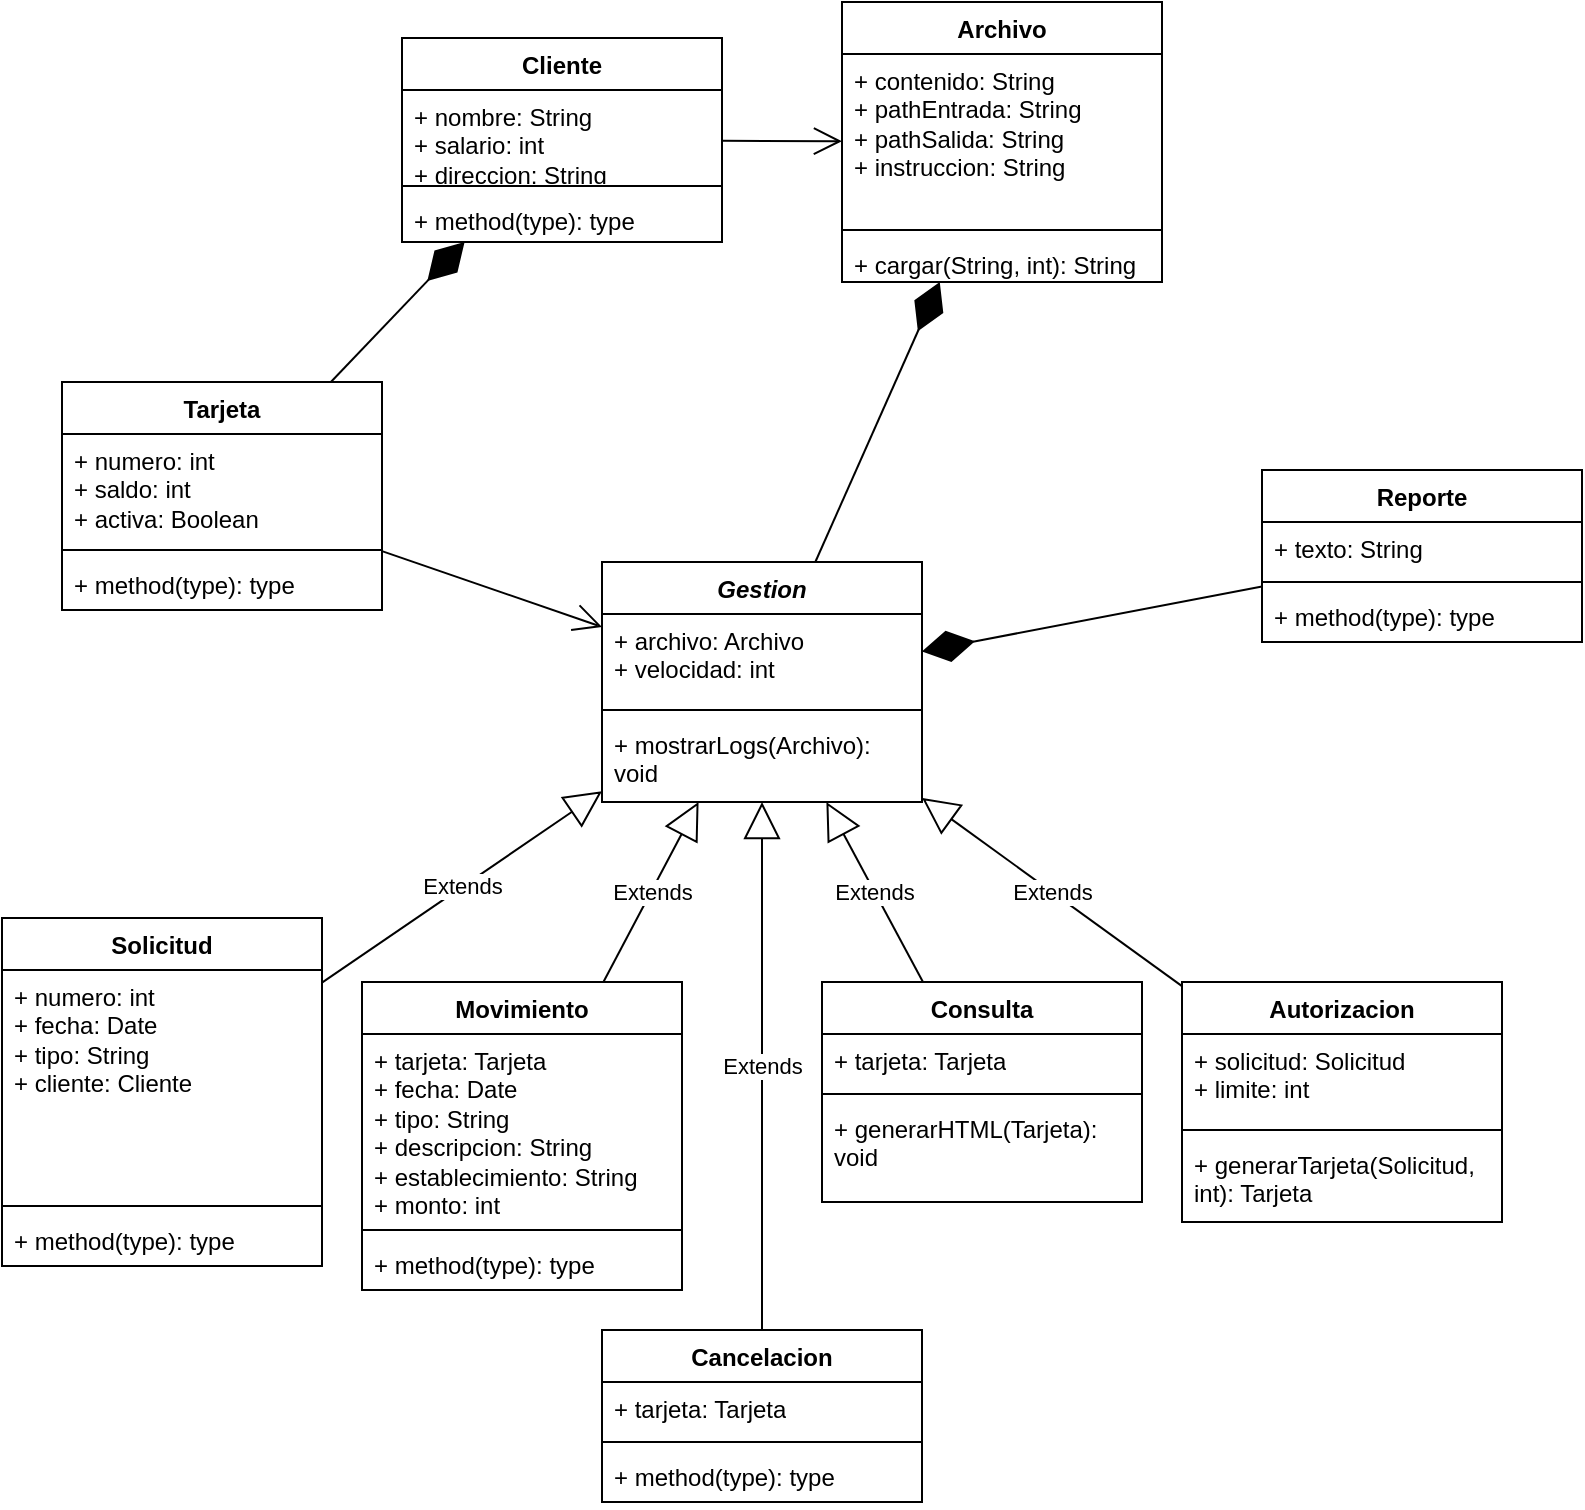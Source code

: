 <mxfile version="24.6.4" type="device">
  <diagram id="C5RBs43oDa-KdzZeNtuy" name="Page-1">
    <mxGraphModel dx="794" dy="1951" grid="1" gridSize="10" guides="1" tooltips="1" connect="1" arrows="1" fold="1" page="1" pageScale="1" pageWidth="827" pageHeight="1169" math="0" shadow="0">
      <root>
        <mxCell id="WIyWlLk6GJQsqaUBKTNV-0" />
        <mxCell id="WIyWlLk6GJQsqaUBKTNV-1" parent="WIyWlLk6GJQsqaUBKTNV-0" />
        <mxCell id="FRSX6BakKpZdlfgSIoeK-0" value="Cliente" style="swimlane;fontStyle=1;align=center;verticalAlign=top;childLayout=stackLayout;horizontal=1;startSize=26;horizontalStack=0;resizeParent=1;resizeParentMax=0;resizeLast=0;collapsible=1;marginBottom=0;whiteSpace=wrap;html=1;" parent="WIyWlLk6GJQsqaUBKTNV-1" vertex="1">
          <mxGeometry x="210" y="-632" width="160" height="102" as="geometry" />
        </mxCell>
        <mxCell id="FRSX6BakKpZdlfgSIoeK-1" value="+ nombre: String&lt;div&gt;+ salario: int&lt;br&gt;&lt;/div&gt;&lt;div&gt;+ direccion: String&lt;br&gt;&lt;/div&gt;" style="text;strokeColor=none;fillColor=none;align=left;verticalAlign=top;spacingLeft=4;spacingRight=4;overflow=hidden;rotatable=0;points=[[0,0.5],[1,0.5]];portConstraint=eastwest;whiteSpace=wrap;html=1;" parent="FRSX6BakKpZdlfgSIoeK-0" vertex="1">
          <mxGeometry y="26" width="160" height="44" as="geometry" />
        </mxCell>
        <mxCell id="FRSX6BakKpZdlfgSIoeK-2" value="" style="line;strokeWidth=1;fillColor=none;align=left;verticalAlign=middle;spacingTop=-1;spacingLeft=3;spacingRight=3;rotatable=0;labelPosition=right;points=[];portConstraint=eastwest;strokeColor=inherit;" parent="FRSX6BakKpZdlfgSIoeK-0" vertex="1">
          <mxGeometry y="70" width="160" height="8" as="geometry" />
        </mxCell>
        <mxCell id="FRSX6BakKpZdlfgSIoeK-3" value="+ method(type): type" style="text;strokeColor=none;fillColor=none;align=left;verticalAlign=top;spacingLeft=4;spacingRight=4;overflow=hidden;rotatable=0;points=[[0,0.5],[1,0.5]];portConstraint=eastwest;whiteSpace=wrap;html=1;" parent="FRSX6BakKpZdlfgSIoeK-0" vertex="1">
          <mxGeometry y="78" width="160" height="24" as="geometry" />
        </mxCell>
        <mxCell id="FRSX6BakKpZdlfgSIoeK-4" value="Tarjeta" style="swimlane;fontStyle=1;align=center;verticalAlign=top;childLayout=stackLayout;horizontal=1;startSize=26;horizontalStack=0;resizeParent=1;resizeParentMax=0;resizeLast=0;collapsible=1;marginBottom=0;whiteSpace=wrap;html=1;" parent="WIyWlLk6GJQsqaUBKTNV-1" vertex="1">
          <mxGeometry x="40" y="-460" width="160" height="114" as="geometry" />
        </mxCell>
        <mxCell id="FRSX6BakKpZdlfgSIoeK-5" value="+ numero: int&lt;div&gt;+ saldo: int&lt;br&gt;&lt;/div&gt;&lt;div&gt;+ activa: Boolean&lt;br&gt;&lt;/div&gt;" style="text;strokeColor=none;fillColor=none;align=left;verticalAlign=top;spacingLeft=4;spacingRight=4;overflow=hidden;rotatable=0;points=[[0,0.5],[1,0.5]];portConstraint=eastwest;whiteSpace=wrap;html=1;" parent="FRSX6BakKpZdlfgSIoeK-4" vertex="1">
          <mxGeometry y="26" width="160" height="54" as="geometry" />
        </mxCell>
        <mxCell id="FRSX6BakKpZdlfgSIoeK-6" value="" style="line;strokeWidth=1;fillColor=none;align=left;verticalAlign=middle;spacingTop=-1;spacingLeft=3;spacingRight=3;rotatable=0;labelPosition=right;points=[];portConstraint=eastwest;strokeColor=inherit;" parent="FRSX6BakKpZdlfgSIoeK-4" vertex="1">
          <mxGeometry y="80" width="160" height="8" as="geometry" />
        </mxCell>
        <mxCell id="FRSX6BakKpZdlfgSIoeK-7" value="+ method(type): type" style="text;strokeColor=none;fillColor=none;align=left;verticalAlign=top;spacingLeft=4;spacingRight=4;overflow=hidden;rotatable=0;points=[[0,0.5],[1,0.5]];portConstraint=eastwest;whiteSpace=wrap;html=1;" parent="FRSX6BakKpZdlfgSIoeK-4" vertex="1">
          <mxGeometry y="88" width="160" height="26" as="geometry" />
        </mxCell>
        <mxCell id="FRSX6BakKpZdlfgSIoeK-8" value="&lt;i&gt;Gestion&lt;/i&gt;" style="swimlane;fontStyle=1;align=center;verticalAlign=top;childLayout=stackLayout;horizontal=1;startSize=26;horizontalStack=0;resizeParent=1;resizeParentMax=0;resizeLast=0;collapsible=1;marginBottom=0;whiteSpace=wrap;html=1;" parent="WIyWlLk6GJQsqaUBKTNV-1" vertex="1">
          <mxGeometry x="310" y="-370" width="160" height="120" as="geometry" />
        </mxCell>
        <mxCell id="FRSX6BakKpZdlfgSIoeK-9" value="+ archivo: Archivo&lt;div&gt;&lt;div&gt;+ velocidad: int&lt;/div&gt;&lt;/div&gt;&lt;div&gt;&lt;br&gt;&lt;/div&gt;" style="text;strokeColor=none;fillColor=none;align=left;verticalAlign=top;spacingLeft=4;spacingRight=4;overflow=hidden;rotatable=0;points=[[0,0.5],[1,0.5]];portConstraint=eastwest;whiteSpace=wrap;html=1;" parent="FRSX6BakKpZdlfgSIoeK-8" vertex="1">
          <mxGeometry y="26" width="160" height="44" as="geometry" />
        </mxCell>
        <mxCell id="FRSX6BakKpZdlfgSIoeK-10" value="" style="line;strokeWidth=1;fillColor=none;align=left;verticalAlign=middle;spacingTop=-1;spacingLeft=3;spacingRight=3;rotatable=0;labelPosition=right;points=[];portConstraint=eastwest;strokeColor=inherit;" parent="FRSX6BakKpZdlfgSIoeK-8" vertex="1">
          <mxGeometry y="70" width="160" height="8" as="geometry" />
        </mxCell>
        <mxCell id="FRSX6BakKpZdlfgSIoeK-11" value="+ mostrarLogs(Archivo): void" style="text;strokeColor=none;fillColor=none;align=left;verticalAlign=top;spacingLeft=4;spacingRight=4;overflow=hidden;rotatable=0;points=[[0,0.5],[1,0.5]];portConstraint=eastwest;whiteSpace=wrap;html=1;" parent="FRSX6BakKpZdlfgSIoeK-8" vertex="1">
          <mxGeometry y="78" width="160" height="42" as="geometry" />
        </mxCell>
        <mxCell id="FRSX6BakKpZdlfgSIoeK-12" value="Archivo" style="swimlane;fontStyle=1;align=center;verticalAlign=top;childLayout=stackLayout;horizontal=1;startSize=26;horizontalStack=0;resizeParent=1;resizeParentMax=0;resizeLast=0;collapsible=1;marginBottom=0;whiteSpace=wrap;html=1;" parent="WIyWlLk6GJQsqaUBKTNV-1" vertex="1">
          <mxGeometry x="430" y="-650" width="160" height="140" as="geometry" />
        </mxCell>
        <mxCell id="FRSX6BakKpZdlfgSIoeK-13" value="+ contenido: String&lt;div&gt;&lt;span style=&quot;background-color: initial;&quot;&gt;+ pathEntrada: String&lt;/span&gt;&lt;br&gt;&lt;/div&gt;&lt;div&gt;+ pathSalida: String&lt;br&gt;&lt;/div&gt;&lt;div&gt;&lt;div&gt;+ instruccion: String&lt;br&gt;&lt;/div&gt;&lt;div&gt;&lt;br&gt;&lt;/div&gt;&lt;/div&gt;" style="text;strokeColor=none;fillColor=none;align=left;verticalAlign=top;spacingLeft=4;spacingRight=4;overflow=hidden;rotatable=0;points=[[0,0.5],[1,0.5]];portConstraint=eastwest;whiteSpace=wrap;html=1;" parent="FRSX6BakKpZdlfgSIoeK-12" vertex="1">
          <mxGeometry y="26" width="160" height="84" as="geometry" />
        </mxCell>
        <mxCell id="FRSX6BakKpZdlfgSIoeK-14" value="" style="line;strokeWidth=1;fillColor=none;align=left;verticalAlign=middle;spacingTop=-1;spacingLeft=3;spacingRight=3;rotatable=0;labelPosition=right;points=[];portConstraint=eastwest;strokeColor=inherit;" parent="FRSX6BakKpZdlfgSIoeK-12" vertex="1">
          <mxGeometry y="110" width="160" height="8" as="geometry" />
        </mxCell>
        <mxCell id="FRSX6BakKpZdlfgSIoeK-15" value="+ cargar(String, int): String&lt;div&gt;&lt;br&gt;&lt;/div&gt;&lt;div&gt;&lt;div&gt;&lt;span style=&quot;color: rgba(0, 0, 0, 0); font-family: monospace; font-size: 0px; text-wrap: nowrap;&quot;&gt;%3CmxGraphModel%3E%3Croot%3E%3CmxCell%20id%3D%220%22%2F%3E%3CmxCell%20id%3D%221%22%20parent%3D%220%22%2F%3E%3CmxCell%20id%3D%222%22%20value%3D%22Cliente%22%20style%3D%22swimlane%3BfontStyle%3D1%3Balign%3Dcenter%3BverticalAlign%3Dtop%3BchildLayout%3DstackLayout%3Bhorizontal%3D1%3BstartSize%3D26%3BhorizontalStack%3D0%3BresizeParent%3D1%3BresizeParentMax%3D0%3BresizeLast%3D0%3Bcollapsible%3D1%3BmarginBottom%3D0%3BwhiteSpace%3Dwrap%3Bhtml%3D1%3B%22%20vertex%3D%221%22%20parent%3D%221%22%3E%3CmxGeometry%20x%3D%22320%22%20y%3D%22230%22%20width%3D%22160%22%20height%3D%2286%22%20as%3D%22geometry%22%2F%3E%3C%2FmxCell%3E%3CmxCell%20id%3D%223%22%20value%3D%22%2B%20field%3A%20type%22%20style%3D%22text%3BstrokeColor%3Dnone%3BfillColor%3Dnone%3Balign%3Dleft%3BverticalAlign%3Dtop%3BspacingLeft%3D4%3BspacingRight%3D4%3Boverflow%3Dhidden%3Brotatable%3D0%3Bpoints%3D%5B%5B0%2C0.5%5D%2C%5B1%2C0.5%5D%5D%3BportConstraint%3Deastwest%3BwhiteSpace%3Dwrap%3Bhtml%3D1%3B%22%20vertex%3D%221%22%20parent%3D%222%22%3E%3CmxGeometry%20y%3D%2226%22%20width%3D%22160%22%20height%3D%2226%22%20as%3D%22geometry%22%2F%3E%3C%2FmxCell%3E%3CmxCell%20id%3D%224%22%20value%3D%22%22%20style%3D%22line%3BstrokeWidth%3D1%3BfillColor%3Dnone%3Balign%3Dleft%3BverticalAlign%3Dmiddle%3BspacingTop%3D-1%3BspacingLeft%3D3%3BspacingRight%3D3%3Brotatable%3D0%3BlabelPosition%3Dright%3Bpoints%3D%5B%5D%3BportConstraint%3Deastwest%3BstrokeColor%3Dinherit%3B%22%20vertex%3D%221%22%20parent%3D%222%22%3E%3CmxGeometry%20y%3D%2252%22%20width%3D%22160%22%20height%3D%228%22%20as%3D%22geometry%22%2F%3E%3C%2FmxCell%3E%3CmxCell%20id%3D%225%22%20value%3D%22%2B%20method(type)%3A%20type%22%20style%3D%22text%3BstrokeColor%3Dnone%3BfillColor%3Dnone%3Balign%3Dleft%3BverticalAlign%3Dtop%3BspacingLeft%3D4%3BspacingRight%3D4%3Boverflow%3Dhidden%3Brotatable%3D0%3Bpoints%3D%5B%5B0%2C0.5%5D%2C%5B1%2C0.5%5D%5D%3BportConstraint%3Deastwest%3BwhiteSpace%3Dwrap%3Bhtml%3D1%3B%22%20vertex%3D%221%22%20parent%3D%222%22%3E%3CmxGeometry%20y%3D%2260%22%20width%3D%22160%22%20height%3D%2226%22%20as%3D%22geometry%22%2F%3E%3C%2FmxCell%3E%3C%2Froot%3E%3C%2FmxGraphModel%3E&lt;/span&gt;&lt;br&gt;&lt;/div&gt;&lt;/div&gt;" style="text;strokeColor=none;fillColor=none;align=left;verticalAlign=top;spacingLeft=4;spacingRight=4;overflow=hidden;rotatable=0;points=[[0,0.5],[1,0.5]];portConstraint=eastwest;whiteSpace=wrap;html=1;" parent="FRSX6BakKpZdlfgSIoeK-12" vertex="1">
          <mxGeometry y="118" width="160" height="22" as="geometry" />
        </mxCell>
        <mxCell id="FRSX6BakKpZdlfgSIoeK-16" value="Reporte" style="swimlane;fontStyle=1;align=center;verticalAlign=top;childLayout=stackLayout;horizontal=1;startSize=26;horizontalStack=0;resizeParent=1;resizeParentMax=0;resizeLast=0;collapsible=1;marginBottom=0;whiteSpace=wrap;html=1;" parent="WIyWlLk6GJQsqaUBKTNV-1" vertex="1">
          <mxGeometry x="640" y="-416" width="160" height="86" as="geometry" />
        </mxCell>
        <mxCell id="FRSX6BakKpZdlfgSIoeK-17" value="+ texto: String" style="text;strokeColor=none;fillColor=none;align=left;verticalAlign=top;spacingLeft=4;spacingRight=4;overflow=hidden;rotatable=0;points=[[0,0.5],[1,0.5]];portConstraint=eastwest;whiteSpace=wrap;html=1;" parent="FRSX6BakKpZdlfgSIoeK-16" vertex="1">
          <mxGeometry y="26" width="160" height="26" as="geometry" />
        </mxCell>
        <mxCell id="FRSX6BakKpZdlfgSIoeK-18" value="" style="line;strokeWidth=1;fillColor=none;align=left;verticalAlign=middle;spacingTop=-1;spacingLeft=3;spacingRight=3;rotatable=0;labelPosition=right;points=[];portConstraint=eastwest;strokeColor=inherit;" parent="FRSX6BakKpZdlfgSIoeK-16" vertex="1">
          <mxGeometry y="52" width="160" height="8" as="geometry" />
        </mxCell>
        <mxCell id="FRSX6BakKpZdlfgSIoeK-19" value="+ method(type): type" style="text;strokeColor=none;fillColor=none;align=left;verticalAlign=top;spacingLeft=4;spacingRight=4;overflow=hidden;rotatable=0;points=[[0,0.5],[1,0.5]];portConstraint=eastwest;whiteSpace=wrap;html=1;" parent="FRSX6BakKpZdlfgSIoeK-16" vertex="1">
          <mxGeometry y="60" width="160" height="26" as="geometry" />
        </mxCell>
        <mxCell id="FRSX6BakKpZdlfgSIoeK-20" value="Solicitud" style="swimlane;fontStyle=1;align=center;verticalAlign=top;childLayout=stackLayout;horizontal=1;startSize=26;horizontalStack=0;resizeParent=1;resizeParentMax=0;resizeLast=0;collapsible=1;marginBottom=0;whiteSpace=wrap;html=1;" parent="WIyWlLk6GJQsqaUBKTNV-1" vertex="1">
          <mxGeometry x="10" y="-192" width="160" height="174" as="geometry" />
        </mxCell>
        <mxCell id="FRSX6BakKpZdlfgSIoeK-21" value="+ numero: int&lt;div&gt;+ fecha: Date&lt;br&gt;&lt;/div&gt;&lt;div&gt;+ tipo: String&lt;br&gt;&lt;/div&gt;&lt;div&gt;+ cliente: Cliente&lt;br&gt;&lt;/div&gt;&lt;div&gt;&lt;br&gt;&lt;/div&gt;" style="text;strokeColor=none;fillColor=none;align=left;verticalAlign=top;spacingLeft=4;spacingRight=4;overflow=hidden;rotatable=0;points=[[0,0.5],[1,0.5]];portConstraint=eastwest;whiteSpace=wrap;html=1;" parent="FRSX6BakKpZdlfgSIoeK-20" vertex="1">
          <mxGeometry y="26" width="160" height="114" as="geometry" />
        </mxCell>
        <mxCell id="FRSX6BakKpZdlfgSIoeK-22" value="" style="line;strokeWidth=1;fillColor=none;align=left;verticalAlign=middle;spacingTop=-1;spacingLeft=3;spacingRight=3;rotatable=0;labelPosition=right;points=[];portConstraint=eastwest;strokeColor=inherit;" parent="FRSX6BakKpZdlfgSIoeK-20" vertex="1">
          <mxGeometry y="140" width="160" height="8" as="geometry" />
        </mxCell>
        <mxCell id="FRSX6BakKpZdlfgSIoeK-23" value="+ method(type): type" style="text;strokeColor=none;fillColor=none;align=left;verticalAlign=top;spacingLeft=4;spacingRight=4;overflow=hidden;rotatable=0;points=[[0,0.5],[1,0.5]];portConstraint=eastwest;whiteSpace=wrap;html=1;" parent="FRSX6BakKpZdlfgSIoeK-20" vertex="1">
          <mxGeometry y="148" width="160" height="26" as="geometry" />
        </mxCell>
        <mxCell id="FRSX6BakKpZdlfgSIoeK-24" value="Movimiento" style="swimlane;fontStyle=1;align=center;verticalAlign=top;childLayout=stackLayout;horizontal=1;startSize=26;horizontalStack=0;resizeParent=1;resizeParentMax=0;resizeLast=0;collapsible=1;marginBottom=0;whiteSpace=wrap;html=1;" parent="WIyWlLk6GJQsqaUBKTNV-1" vertex="1">
          <mxGeometry x="190" y="-160" width="160" height="154" as="geometry" />
        </mxCell>
        <mxCell id="FRSX6BakKpZdlfgSIoeK-25" value="+ tarjeta: Tarjeta&lt;div&gt;+ fecha: Date&lt;br&gt;&lt;/div&gt;&lt;div&gt;+ tipo: String&lt;br&gt;&lt;/div&gt;&lt;div&gt;+ descripcion: String&lt;br&gt;&lt;/div&gt;&lt;div&gt;+ establecimiento: String&lt;br&gt;&lt;/div&gt;&lt;div&gt;+ monto: int&lt;br&gt;&lt;/div&gt;" style="text;strokeColor=none;fillColor=none;align=left;verticalAlign=top;spacingLeft=4;spacingRight=4;overflow=hidden;rotatable=0;points=[[0,0.5],[1,0.5]];portConstraint=eastwest;whiteSpace=wrap;html=1;" parent="FRSX6BakKpZdlfgSIoeK-24" vertex="1">
          <mxGeometry y="26" width="160" height="94" as="geometry" />
        </mxCell>
        <mxCell id="FRSX6BakKpZdlfgSIoeK-26" value="" style="line;strokeWidth=1;fillColor=none;align=left;verticalAlign=middle;spacingTop=-1;spacingLeft=3;spacingRight=3;rotatable=0;labelPosition=right;points=[];portConstraint=eastwest;strokeColor=inherit;" parent="FRSX6BakKpZdlfgSIoeK-24" vertex="1">
          <mxGeometry y="120" width="160" height="8" as="geometry" />
        </mxCell>
        <mxCell id="FRSX6BakKpZdlfgSIoeK-27" value="+ method(type): type" style="text;strokeColor=none;fillColor=none;align=left;verticalAlign=top;spacingLeft=4;spacingRight=4;overflow=hidden;rotatable=0;points=[[0,0.5],[1,0.5]];portConstraint=eastwest;whiteSpace=wrap;html=1;" parent="FRSX6BakKpZdlfgSIoeK-24" vertex="1">
          <mxGeometry y="128" width="160" height="26" as="geometry" />
        </mxCell>
        <mxCell id="FRSX6BakKpZdlfgSIoeK-28" value="Consulta" style="swimlane;fontStyle=1;align=center;verticalAlign=top;childLayout=stackLayout;horizontal=1;startSize=26;horizontalStack=0;resizeParent=1;resizeParentMax=0;resizeLast=0;collapsible=1;marginBottom=0;whiteSpace=wrap;html=1;" parent="WIyWlLk6GJQsqaUBKTNV-1" vertex="1">
          <mxGeometry x="420" y="-160" width="160" height="110" as="geometry" />
        </mxCell>
        <mxCell id="FRSX6BakKpZdlfgSIoeK-29" value="+ tarjeta: Tarjeta" style="text;strokeColor=none;fillColor=none;align=left;verticalAlign=top;spacingLeft=4;spacingRight=4;overflow=hidden;rotatable=0;points=[[0,0.5],[1,0.5]];portConstraint=eastwest;whiteSpace=wrap;html=1;" parent="FRSX6BakKpZdlfgSIoeK-28" vertex="1">
          <mxGeometry y="26" width="160" height="26" as="geometry" />
        </mxCell>
        <mxCell id="FRSX6BakKpZdlfgSIoeK-30" value="" style="line;strokeWidth=1;fillColor=none;align=left;verticalAlign=middle;spacingTop=-1;spacingLeft=3;spacingRight=3;rotatable=0;labelPosition=right;points=[];portConstraint=eastwest;strokeColor=inherit;" parent="FRSX6BakKpZdlfgSIoeK-28" vertex="1">
          <mxGeometry y="52" width="160" height="8" as="geometry" />
        </mxCell>
        <mxCell id="FRSX6BakKpZdlfgSIoeK-31" value="+ generarHTML(Tarjeta): void" style="text;strokeColor=none;fillColor=none;align=left;verticalAlign=top;spacingLeft=4;spacingRight=4;overflow=hidden;rotatable=0;points=[[0,0.5],[1,0.5]];portConstraint=eastwest;whiteSpace=wrap;html=1;" parent="FRSX6BakKpZdlfgSIoeK-28" vertex="1">
          <mxGeometry y="60" width="160" height="50" as="geometry" />
        </mxCell>
        <mxCell id="FRSX6BakKpZdlfgSIoeK-32" value="Autorizacion" style="swimlane;fontStyle=1;align=center;verticalAlign=top;childLayout=stackLayout;horizontal=1;startSize=26;horizontalStack=0;resizeParent=1;resizeParentMax=0;resizeLast=0;collapsible=1;marginBottom=0;whiteSpace=wrap;html=1;" parent="WIyWlLk6GJQsqaUBKTNV-1" vertex="1">
          <mxGeometry x="600" y="-160" width="160" height="120" as="geometry" />
        </mxCell>
        <mxCell id="FRSX6BakKpZdlfgSIoeK-33" value="+ solicitud: Solicitud&lt;div&gt;+ limite: int&lt;br&gt;&lt;/div&gt;" style="text;strokeColor=none;fillColor=none;align=left;verticalAlign=top;spacingLeft=4;spacingRight=4;overflow=hidden;rotatable=0;points=[[0,0.5],[1,0.5]];portConstraint=eastwest;whiteSpace=wrap;html=1;" parent="FRSX6BakKpZdlfgSIoeK-32" vertex="1">
          <mxGeometry y="26" width="160" height="44" as="geometry" />
        </mxCell>
        <mxCell id="FRSX6BakKpZdlfgSIoeK-34" value="" style="line;strokeWidth=1;fillColor=none;align=left;verticalAlign=middle;spacingTop=-1;spacingLeft=3;spacingRight=3;rotatable=0;labelPosition=right;points=[];portConstraint=eastwest;strokeColor=inherit;" parent="FRSX6BakKpZdlfgSIoeK-32" vertex="1">
          <mxGeometry y="70" width="160" height="8" as="geometry" />
        </mxCell>
        <mxCell id="FRSX6BakKpZdlfgSIoeK-35" value="+ generarTarjeta(Solicitud, int): Tarjeta" style="text;strokeColor=none;fillColor=none;align=left;verticalAlign=top;spacingLeft=4;spacingRight=4;overflow=hidden;rotatable=0;points=[[0,0.5],[1,0.5]];portConstraint=eastwest;whiteSpace=wrap;html=1;" parent="FRSX6BakKpZdlfgSIoeK-32" vertex="1">
          <mxGeometry y="78" width="160" height="42" as="geometry" />
        </mxCell>
        <mxCell id="FRSX6BakKpZdlfgSIoeK-36" value="Cancelacion" style="swimlane;fontStyle=1;align=center;verticalAlign=top;childLayout=stackLayout;horizontal=1;startSize=26;horizontalStack=0;resizeParent=1;resizeParentMax=0;resizeLast=0;collapsible=1;marginBottom=0;whiteSpace=wrap;html=1;" parent="WIyWlLk6GJQsqaUBKTNV-1" vertex="1">
          <mxGeometry x="310" y="14" width="160" height="86" as="geometry" />
        </mxCell>
        <mxCell id="FRSX6BakKpZdlfgSIoeK-37" value="+ tarjeta: Tarjeta" style="text;strokeColor=none;fillColor=none;align=left;verticalAlign=top;spacingLeft=4;spacingRight=4;overflow=hidden;rotatable=0;points=[[0,0.5],[1,0.5]];portConstraint=eastwest;whiteSpace=wrap;html=1;" parent="FRSX6BakKpZdlfgSIoeK-36" vertex="1">
          <mxGeometry y="26" width="160" height="26" as="geometry" />
        </mxCell>
        <mxCell id="FRSX6BakKpZdlfgSIoeK-38" value="" style="line;strokeWidth=1;fillColor=none;align=left;verticalAlign=middle;spacingTop=-1;spacingLeft=3;spacingRight=3;rotatable=0;labelPosition=right;points=[];portConstraint=eastwest;strokeColor=inherit;" parent="FRSX6BakKpZdlfgSIoeK-36" vertex="1">
          <mxGeometry y="52" width="160" height="8" as="geometry" />
        </mxCell>
        <mxCell id="FRSX6BakKpZdlfgSIoeK-39" value="+ method(type): type" style="text;strokeColor=none;fillColor=none;align=left;verticalAlign=top;spacingLeft=4;spacingRight=4;overflow=hidden;rotatable=0;points=[[0,0.5],[1,0.5]];portConstraint=eastwest;whiteSpace=wrap;html=1;" parent="FRSX6BakKpZdlfgSIoeK-36" vertex="1">
          <mxGeometry y="60" width="160" height="26" as="geometry" />
        </mxCell>
        <mxCell id="hU40cxdQhEw6u3kFZU_I-1" value="Extends" style="endArrow=block;endSize=16;endFill=0;html=1;rounded=0;" edge="1" parent="WIyWlLk6GJQsqaUBKTNV-1" source="FRSX6BakKpZdlfgSIoeK-24" target="FRSX6BakKpZdlfgSIoeK-8">
          <mxGeometry width="160" relative="1" as="geometry">
            <mxPoint x="320" y="-229" as="sourcePoint" />
            <mxPoint x="290" y="-200" as="targetPoint" />
          </mxGeometry>
        </mxCell>
        <mxCell id="hU40cxdQhEw6u3kFZU_I-2" value="Extends" style="endArrow=block;endSize=16;endFill=0;html=1;rounded=0;" edge="1" parent="WIyWlLk6GJQsqaUBKTNV-1" source="FRSX6BakKpZdlfgSIoeK-32" target="FRSX6BakKpZdlfgSIoeK-8">
          <mxGeometry width="160" relative="1" as="geometry">
            <mxPoint x="330" y="-219" as="sourcePoint" />
            <mxPoint x="610" y="-310" as="targetPoint" />
          </mxGeometry>
        </mxCell>
        <mxCell id="hU40cxdQhEw6u3kFZU_I-3" value="Extends" style="endArrow=block;endSize=16;endFill=0;html=1;rounded=0;" edge="1" parent="WIyWlLk6GJQsqaUBKTNV-1" source="FRSX6BakKpZdlfgSIoeK-28" target="FRSX6BakKpZdlfgSIoeK-8">
          <mxGeometry width="160" relative="1" as="geometry">
            <mxPoint x="340" y="-209" as="sourcePoint" />
            <mxPoint x="540" y="-260" as="targetPoint" />
          </mxGeometry>
        </mxCell>
        <mxCell id="hU40cxdQhEw6u3kFZU_I-4" value="Extends" style="endArrow=block;endSize=16;endFill=0;html=1;rounded=0;" edge="1" parent="WIyWlLk6GJQsqaUBKTNV-1" source="FRSX6BakKpZdlfgSIoeK-36" target="FRSX6BakKpZdlfgSIoeK-8">
          <mxGeometry width="160" relative="1" as="geometry">
            <mxPoint x="350" y="-199" as="sourcePoint" />
            <mxPoint x="510" y="-20" as="targetPoint" />
          </mxGeometry>
        </mxCell>
        <mxCell id="hU40cxdQhEw6u3kFZU_I-5" value="Extends" style="endArrow=block;endSize=16;endFill=0;html=1;rounded=0;" edge="1" parent="WIyWlLk6GJQsqaUBKTNV-1" source="FRSX6BakKpZdlfgSIoeK-20" target="FRSX6BakKpZdlfgSIoeK-8">
          <mxGeometry width="160" relative="1" as="geometry">
            <mxPoint x="360" y="-189" as="sourcePoint" />
            <mxPoint x="170" y="-320" as="targetPoint" />
          </mxGeometry>
        </mxCell>
        <mxCell id="hU40cxdQhEw6u3kFZU_I-6" value="" style="endArrow=diamondThin;endFill=1;endSize=24;html=1;rounded=0;" edge="1" parent="WIyWlLk6GJQsqaUBKTNV-1" source="FRSX6BakKpZdlfgSIoeK-8" target="FRSX6BakKpZdlfgSIoeK-12">
          <mxGeometry width="160" relative="1" as="geometry">
            <mxPoint x="510" y="-420" as="sourcePoint" />
            <mxPoint x="490" y="-290" as="targetPoint" />
          </mxGeometry>
        </mxCell>
        <mxCell id="hU40cxdQhEw6u3kFZU_I-7" value="" style="endArrow=diamondThin;endFill=1;endSize=24;html=1;rounded=0;" edge="1" parent="WIyWlLk6GJQsqaUBKTNV-1" source="FRSX6BakKpZdlfgSIoeK-16" target="FRSX6BakKpZdlfgSIoeK-8">
          <mxGeometry width="160" relative="1" as="geometry">
            <mxPoint x="489" y="-500" as="sourcePoint" />
            <mxPoint x="720" y="-550" as="targetPoint" />
          </mxGeometry>
        </mxCell>
        <mxCell id="hU40cxdQhEw6u3kFZU_I-8" value="" style="endArrow=open;endFill=1;endSize=12;html=1;rounded=0;" edge="1" parent="WIyWlLk6GJQsqaUBKTNV-1" source="FRSX6BakKpZdlfgSIoeK-0" target="FRSX6BakKpZdlfgSIoeK-12">
          <mxGeometry width="160" relative="1" as="geometry">
            <mxPoint x="330" y="-290" as="sourcePoint" />
            <mxPoint x="490" y="-290" as="targetPoint" />
          </mxGeometry>
        </mxCell>
        <mxCell id="hU40cxdQhEw6u3kFZU_I-9" value="" style="endArrow=diamondThin;endFill=1;endSize=24;html=1;rounded=0;" edge="1" parent="WIyWlLk6GJQsqaUBKTNV-1" source="FRSX6BakKpZdlfgSIoeK-4" target="FRSX6BakKpZdlfgSIoeK-0">
          <mxGeometry width="160" relative="1" as="geometry">
            <mxPoint x="330" y="-290" as="sourcePoint" />
            <mxPoint x="490" y="-290" as="targetPoint" />
          </mxGeometry>
        </mxCell>
        <mxCell id="hU40cxdQhEw6u3kFZU_I-10" value="" style="endArrow=open;endFill=1;endSize=12;html=1;rounded=0;" edge="1" parent="WIyWlLk6GJQsqaUBKTNV-1" source="FRSX6BakKpZdlfgSIoeK-4" target="FRSX6BakKpZdlfgSIoeK-8">
          <mxGeometry width="160" relative="1" as="geometry">
            <mxPoint x="330" y="-290" as="sourcePoint" />
            <mxPoint x="490" y="-290" as="targetPoint" />
          </mxGeometry>
        </mxCell>
      </root>
    </mxGraphModel>
  </diagram>
</mxfile>

